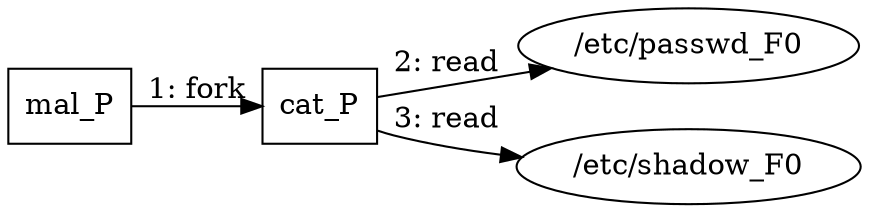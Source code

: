 digraph "T1003.008" {
rankdir="LR"
size="9"
fixedsize="false"
splines="true"
nodesep=0.3
ranksep=0
fontsize=10
overlap="scalexy"
engine= "neato"
	"mal_P" [node_type=Process shape=box]
	"cat_P" [node_type=Process shape=box]
	"/etc/passwd_F0" [node_type=File shape=ellipse]
	"/etc/shadow_F0" [node_type=File shape=ellipse]
	"mal_P" -> "cat_P" [label="1: fork"]
	"cat_P" -> "/etc/passwd_F0" [label="2: read"]
	"cat_P" -> "/etc/shadow_F0" [label="3: read"]
}

